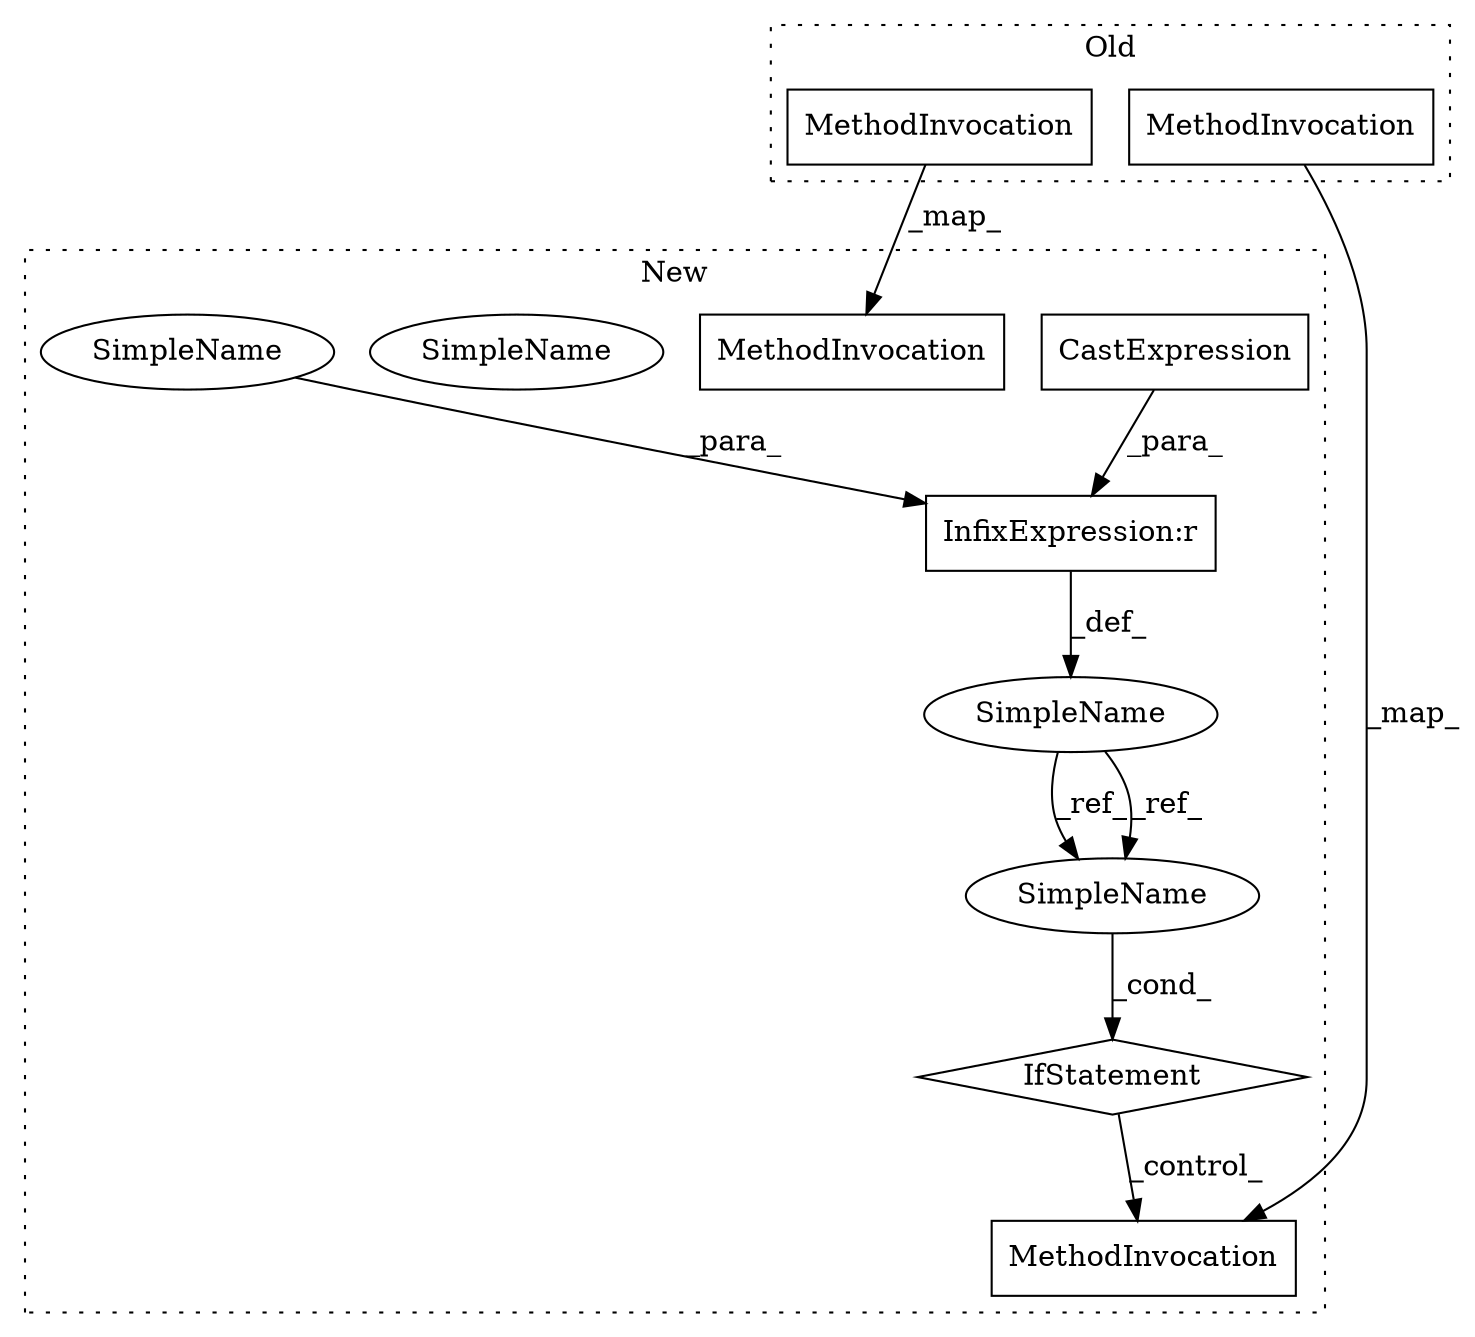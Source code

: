 digraph G {
subgraph cluster0 {
4 [label="MethodInvocation" a="32" s="2353,2561" l="47,18" shape="box"];
6 [label="MethodInvocation" a="32" s="5432,5558" l="36,18" shape="box"];
label = "Old";
style="dotted";
}
subgraph cluster1 {
1 [label="CastExpression" a="11" s="998" l="30" shape="box"];
2 [label="IfStatement" a="25" s="2908,2930" l="4,18" shape="diamond"];
3 [label="MethodInvocation" a="32" s="2985,3205" l="51,22" shape="box"];
5 [label="MethodInvocation" a="32" s="6638,6772" l="40,22" shape="box"];
7 [label="SimpleName" a="42" s="2912" l="18" shape="ellipse"];
8 [label="SimpleName" a="42" s="2912" l="18" shape="ellipse"];
9 [label="SimpleName" a="42" s="1111" l="8" shape="ellipse"];
10 [label="SimpleName" a="42" s="1090" l="18" shape="ellipse"];
11 [label="InfixExpression:r" a="27" s="1119" l="4" shape="box"];
label = "New";
style="dotted";
}
1 -> 11 [label="_para_"];
2 -> 3 [label="_control_"];
4 -> 3 [label="_map_"];
6 -> 5 [label="_map_"];
8 -> 2 [label="_cond_"];
9 -> 11 [label="_para_"];
10 -> 8 [label="_ref_"];
10 -> 8 [label="_ref_"];
11 -> 10 [label="_def_"];
}